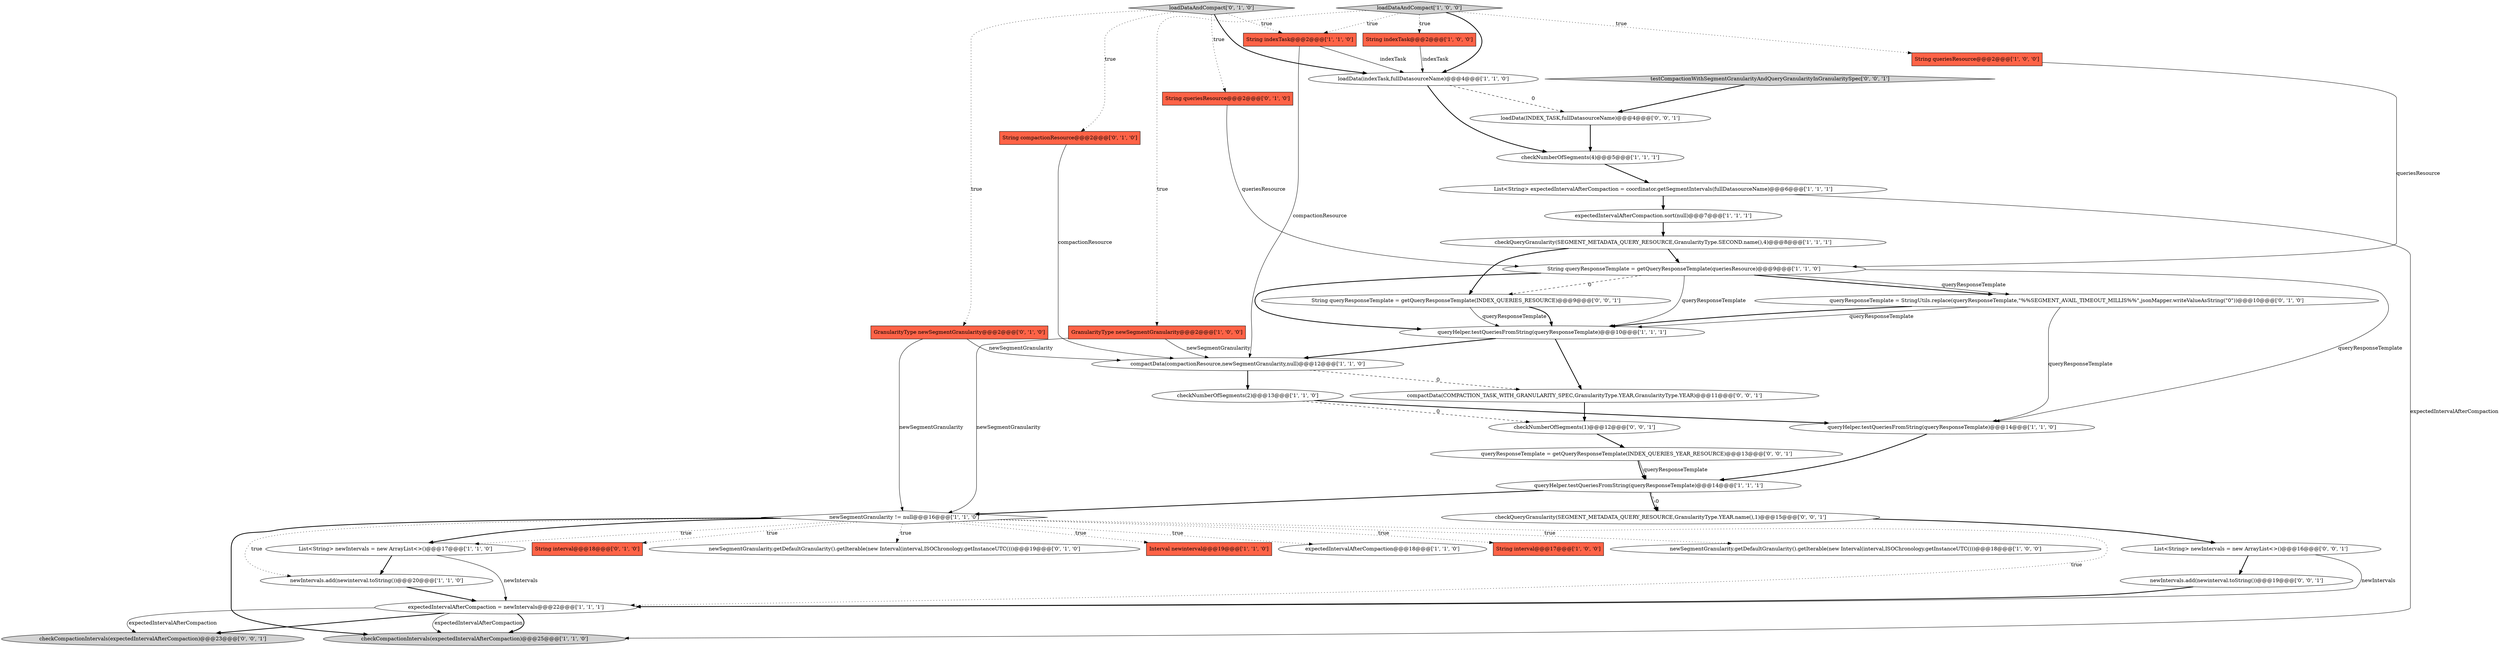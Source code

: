 digraph {
10 [style = filled, label = "expectedIntervalAfterCompaction.sort(null)@@@7@@@['1', '1', '1']", fillcolor = white, shape = ellipse image = "AAA0AAABBB1BBB"];
17 [style = filled, label = "expectedIntervalAfterCompaction = newIntervals@@@22@@@['1', '1', '1']", fillcolor = white, shape = ellipse image = "AAA0AAABBB1BBB"];
4 [style = filled, label = "List<String> newIntervals = new ArrayList<>()@@@17@@@['1', '1', '0']", fillcolor = white, shape = ellipse image = "AAA0AAABBB1BBB"];
14 [style = filled, label = "loadData(indexTask,fullDatasourceName)@@@4@@@['1', '1', '0']", fillcolor = white, shape = ellipse image = "AAA0AAABBB1BBB"];
28 [style = filled, label = "String interval@@@18@@@['0', '1', '0']", fillcolor = tomato, shape = box image = "AAA0AAABBB2BBB"];
30 [style = filled, label = "String queriesResource@@@2@@@['0', '1', '0']", fillcolor = tomato, shape = box image = "AAA0AAABBB2BBB"];
31 [style = filled, label = "queryResponseTemplate = StringUtils.replace(queryResponseTemplate,\"%%SEGMENT_AVAIL_TIMEOUT_MILLIS%%\",jsonMapper.writeValueAsString(\"0\"))@@@10@@@['0', '1', '0']", fillcolor = white, shape = ellipse image = "AAA1AAABBB2BBB"];
12 [style = filled, label = "List<String> expectedIntervalAfterCompaction = coordinator.getSegmentIntervals(fullDatasourceName)@@@6@@@['1', '1', '1']", fillcolor = white, shape = ellipse image = "AAA0AAABBB1BBB"];
9 [style = filled, label = "checkCompactionIntervals(expectedIntervalAfterCompaction)@@@25@@@['1', '1', '0']", fillcolor = lightgray, shape = ellipse image = "AAA0AAABBB1BBB"];
21 [style = filled, label = "String queryResponseTemplate = getQueryResponseTemplate(queriesResource)@@@9@@@['1', '1', '0']", fillcolor = white, shape = ellipse image = "AAA0AAABBB1BBB"];
25 [style = filled, label = "newSegmentGranularity.getDefaultGranularity().getIterable(new Interval(interval,ISOChronology.getInstanceUTC()))@@@19@@@['0', '1', '0']", fillcolor = white, shape = ellipse image = "AAA0AAABBB2BBB"];
35 [style = filled, label = "testCompactionWithSegmentGranularityAndQueryGranularityInGranularitySpec['0', '0', '1']", fillcolor = lightgray, shape = diamond image = "AAA0AAABBB3BBB"];
13 [style = filled, label = "String queriesResource@@@2@@@['1', '0', '0']", fillcolor = tomato, shape = box image = "AAA0AAABBB1BBB"];
37 [style = filled, label = "newIntervals.add(newinterval.toString())@@@19@@@['0', '0', '1']", fillcolor = white, shape = ellipse image = "AAA0AAABBB3BBB"];
24 [style = filled, label = "Interval newinterval@@@19@@@['1', '1', '0']", fillcolor = tomato, shape = box image = "AAA0AAABBB1BBB"];
22 [style = filled, label = "String indexTask@@@2@@@['1', '1', '0']", fillcolor = tomato, shape = box image = "AAA0AAABBB1BBB"];
19 [style = filled, label = "expectedIntervalAfterCompaction@@@18@@@['1', '1', '0']", fillcolor = white, shape = ellipse image = "AAA0AAABBB1BBB"];
38 [style = filled, label = "List<String> newIntervals = new ArrayList<>()@@@16@@@['0', '0', '1']", fillcolor = white, shape = ellipse image = "AAA0AAABBB3BBB"];
0 [style = filled, label = "GranularityType newSegmentGranularity@@@2@@@['1', '0', '0']", fillcolor = tomato, shape = box image = "AAA0AAABBB1BBB"];
15 [style = filled, label = "compactData(compactionResource,newSegmentGranularity,null)@@@12@@@['1', '1', '0']", fillcolor = white, shape = ellipse image = "AAA0AAABBB1BBB"];
1 [style = filled, label = "String indexTask@@@2@@@['1', '0', '0']", fillcolor = tomato, shape = box image = "AAA0AAABBB1BBB"];
18 [style = filled, label = "loadDataAndCompact['1', '0', '0']", fillcolor = lightgray, shape = diamond image = "AAA0AAABBB1BBB"];
2 [style = filled, label = "queryHelper.testQueriesFromString(queryResponseTemplate)@@@10@@@['1', '1', '1']", fillcolor = white, shape = ellipse image = "AAA0AAABBB1BBB"];
20 [style = filled, label = "checkQueryGranularity(SEGMENT_METADATA_QUERY_RESOURCE,GranularityType.SECOND.name(),4)@@@8@@@['1', '1', '1']", fillcolor = white, shape = ellipse image = "AAA0AAABBB1BBB"];
8 [style = filled, label = "newIntervals.add(newinterval.toString())@@@20@@@['1', '1', '0']", fillcolor = white, shape = ellipse image = "AAA0AAABBB1BBB"];
3 [style = filled, label = "queryHelper.testQueriesFromString(queryResponseTemplate)@@@14@@@['1', '1', '1']", fillcolor = white, shape = ellipse image = "AAA0AAABBB1BBB"];
11 [style = filled, label = "String interval@@@17@@@['1', '0', '0']", fillcolor = tomato, shape = box image = "AAA0AAABBB1BBB"];
32 [style = filled, label = "loadData(INDEX_TASK,fullDatasourceName)@@@4@@@['0', '0', '1']", fillcolor = white, shape = ellipse image = "AAA0AAABBB3BBB"];
41 [style = filled, label = "checkQueryGranularity(SEGMENT_METADATA_QUERY_RESOURCE,GranularityType.YEAR.name(),1)@@@15@@@['0', '0', '1']", fillcolor = white, shape = ellipse image = "AAA0AAABBB3BBB"];
7 [style = filled, label = "newSegmentGranularity.getDefaultGranularity().getIterable(new Interval(interval,ISOChronology.getInstanceUTC()))@@@18@@@['1', '0', '0']", fillcolor = white, shape = ellipse image = "AAA0AAABBB1BBB"];
36 [style = filled, label = "checkCompactionIntervals(expectedIntervalAfterCompaction)@@@23@@@['0', '0', '1']", fillcolor = lightgray, shape = ellipse image = "AAA0AAABBB3BBB"];
34 [style = filled, label = "queryResponseTemplate = getQueryResponseTemplate(INDEX_QUERIES_YEAR_RESOURCE)@@@13@@@['0', '0', '1']", fillcolor = white, shape = ellipse image = "AAA0AAABBB3BBB"];
23 [style = filled, label = "queryHelper.testQueriesFromString(queryResponseTemplate)@@@14@@@['1', '1', '0']", fillcolor = white, shape = ellipse image = "AAA0AAABBB1BBB"];
29 [style = filled, label = "GranularityType newSegmentGranularity@@@2@@@['0', '1', '0']", fillcolor = tomato, shape = box image = "AAA0AAABBB2BBB"];
33 [style = filled, label = "compactData(COMPACTION_TASK_WITH_GRANULARITY_SPEC,GranularityType.YEAR,GranularityType.YEAR)@@@11@@@['0', '0', '1']", fillcolor = white, shape = ellipse image = "AAA0AAABBB3BBB"];
40 [style = filled, label = "String queryResponseTemplate = getQueryResponseTemplate(INDEX_QUERIES_RESOURCE)@@@9@@@['0', '0', '1']", fillcolor = white, shape = ellipse image = "AAA0AAABBB3BBB"];
26 [style = filled, label = "String compactionResource@@@2@@@['0', '1', '0']", fillcolor = tomato, shape = box image = "AAA0AAABBB2BBB"];
27 [style = filled, label = "loadDataAndCompact['0', '1', '0']", fillcolor = lightgray, shape = diamond image = "AAA0AAABBB2BBB"];
16 [style = filled, label = "checkNumberOfSegments(2)@@@13@@@['1', '1', '0']", fillcolor = white, shape = ellipse image = "AAA0AAABBB1BBB"];
5 [style = filled, label = "checkNumberOfSegments(4)@@@5@@@['1', '1', '1']", fillcolor = white, shape = ellipse image = "AAA0AAABBB1BBB"];
6 [style = filled, label = "newSegmentGranularity != null@@@16@@@['1', '1', '0']", fillcolor = white, shape = diamond image = "AAA0AAABBB1BBB"];
39 [style = filled, label = "checkNumberOfSegments(1)@@@12@@@['0', '0', '1']", fillcolor = white, shape = ellipse image = "AAA0AAABBB3BBB"];
27->30 [style = dotted, label="true"];
14->5 [style = bold, label=""];
22->15 [style = solid, label="compactionResource"];
10->20 [style = bold, label=""];
23->3 [style = bold, label=""];
27->14 [style = bold, label=""];
6->11 [style = dotted, label="true"];
31->23 [style = solid, label="queryResponseTemplate"];
34->3 [style = solid, label="queryResponseTemplate"];
27->22 [style = dotted, label="true"];
17->9 [style = solid, label="expectedIntervalAfterCompaction"];
22->14 [style = solid, label="indexTask"];
18->1 [style = dotted, label="true"];
1->14 [style = solid, label="indexTask"];
6->4 [style = bold, label=""];
12->9 [style = solid, label="expectedIntervalAfterCompaction"];
40->2 [style = solid, label="queryResponseTemplate"];
27->29 [style = dotted, label="true"];
39->34 [style = bold, label=""];
30->21 [style = solid, label="queriesResource"];
21->2 [style = solid, label="queryResponseTemplate"];
32->5 [style = bold, label=""];
6->7 [style = dotted, label="true"];
29->15 [style = solid, label="newSegmentGranularity"];
0->15 [style = solid, label="newSegmentGranularity"];
6->19 [style = dotted, label="true"];
26->15 [style = solid, label="compactionResource"];
21->23 [style = solid, label="queryResponseTemplate"];
38->37 [style = bold, label=""];
17->36 [style = solid, label="expectedIntervalAfterCompaction"];
29->6 [style = solid, label="newSegmentGranularity"];
0->6 [style = solid, label="newSegmentGranularity"];
4->8 [style = bold, label=""];
38->17 [style = solid, label="newIntervals"];
6->28 [style = dotted, label="true"];
8->17 [style = bold, label=""];
34->3 [style = bold, label=""];
27->26 [style = dotted, label="true"];
6->17 [style = dotted, label="true"];
35->32 [style = bold, label=""];
21->2 [style = bold, label=""];
3->6 [style = bold, label=""];
31->2 [style = solid, label="queryResponseTemplate"];
6->9 [style = bold, label=""];
18->13 [style = dotted, label="true"];
20->21 [style = bold, label=""];
4->17 [style = solid, label="newIntervals"];
12->10 [style = bold, label=""];
6->4 [style = dotted, label="true"];
37->17 [style = bold, label=""];
17->36 [style = bold, label=""];
6->8 [style = dotted, label="true"];
3->41 [style = dashed, label="0"];
14->32 [style = dashed, label="0"];
16->23 [style = bold, label=""];
33->39 [style = bold, label=""];
6->24 [style = dotted, label="true"];
21->40 [style = dashed, label="0"];
18->0 [style = dotted, label="true"];
41->38 [style = bold, label=""];
17->9 [style = bold, label=""];
6->25 [style = dotted, label="true"];
31->2 [style = bold, label=""];
15->16 [style = bold, label=""];
2->33 [style = bold, label=""];
3->41 [style = bold, label=""];
16->39 [style = dashed, label="0"];
5->12 [style = bold, label=""];
40->2 [style = bold, label=""];
18->14 [style = bold, label=""];
21->31 [style = bold, label=""];
2->15 [style = bold, label=""];
18->22 [style = dotted, label="true"];
20->40 [style = bold, label=""];
15->33 [style = dashed, label="0"];
13->21 [style = solid, label="queriesResource"];
21->31 [style = solid, label="queryResponseTemplate"];
}

